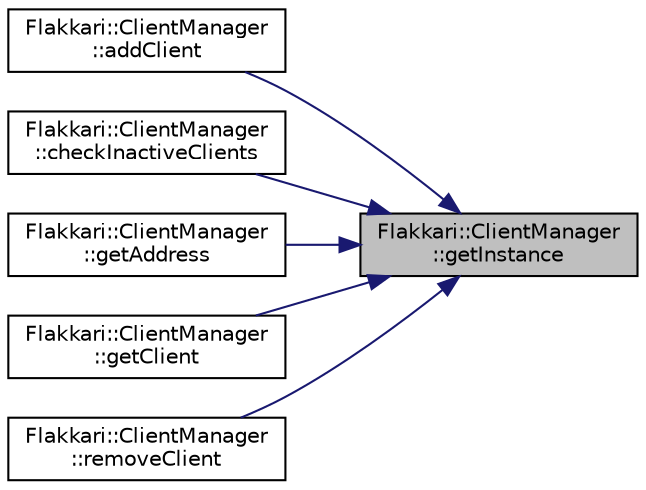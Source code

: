 digraph "Flakkari::ClientManager::getInstance"
{
 // LATEX_PDF_SIZE
  edge [fontname="Helvetica",fontsize="10",labelfontname="Helvetica",labelfontsize="10"];
  node [fontname="Helvetica",fontsize="10",shape=record];
  rankdir="RL";
  Node1 [label="Flakkari::ClientManager\l::getInstance",height=0.2,width=0.4,color="black", fillcolor="grey75", style="filled", fontcolor="black",tooltip="Get the instance of the client manager."];
  Node1 -> Node2 [dir="back",color="midnightblue",fontsize="10",style="solid",fontname="Helvetica"];
  Node2 [label="Flakkari::ClientManager\l::addClient",height=0.2,width=0.4,color="black", fillcolor="white", style="filled",URL="$d5/da5/classFlakkari_1_1ClientManager.html#a088dd8c46ecce4884626b08f88b0dc13",tooltip="Add a client to the client manager or update the last activity of the client."];
  Node1 -> Node3 [dir="back",color="midnightblue",fontsize="10",style="solid",fontname="Helvetica"];
  Node3 [label="Flakkari::ClientManager\l::checkInactiveClients",height=0.2,width=0.4,color="black", fillcolor="white", style="filled",URL="$d5/da5/classFlakkari_1_1ClientManager.html#afc56daddc0d88305a337c9b024284ff8",tooltip="Check if the clients are still connected to the server and remove the inactive clients from the clien..."];
  Node1 -> Node4 [dir="back",color="midnightblue",fontsize="10",style="solid",fontname="Helvetica"];
  Node4 [label="Flakkari::ClientManager\l::getAddress",height=0.2,width=0.4,color="black", fillcolor="white", style="filled",URL="$d5/da5/classFlakkari_1_1ClientManager.html#aec2ef271c48f55fb08af406c49363db2",tooltip="Get the Address object."];
  Node1 -> Node5 [dir="back",color="midnightblue",fontsize="10",style="solid",fontname="Helvetica"];
  Node5 [label="Flakkari::ClientManager\l::getClient",height=0.2,width=0.4,color="black", fillcolor="white", style="filled",URL="$d5/da5/classFlakkari_1_1ClientManager.html#afc5dbd21e8c2dc0066e9cbd2fa8558cd",tooltip="Get the Client object."];
  Node1 -> Node6 [dir="back",color="midnightblue",fontsize="10",style="solid",fontname="Helvetica"];
  Node6 [label="Flakkari::ClientManager\l::removeClient",height=0.2,width=0.4,color="black", fillcolor="white", style="filled",URL="$d5/da5/classFlakkari_1_1ClientManager.html#a600d576ce8bb271c4f5951d2278a42ee",tooltip="Remove a client from the client manager."];
}
